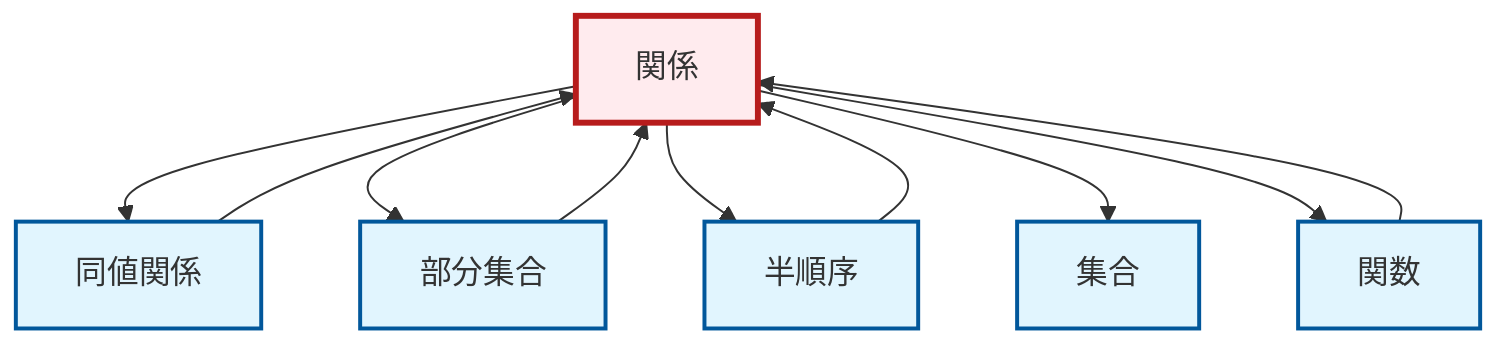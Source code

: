 graph TD
    classDef definition fill:#e1f5fe,stroke:#01579b,stroke-width:2px
    classDef theorem fill:#f3e5f5,stroke:#4a148c,stroke-width:2px
    classDef axiom fill:#fff3e0,stroke:#e65100,stroke-width:2px
    classDef example fill:#e8f5e9,stroke:#1b5e20,stroke-width:2px
    classDef current fill:#ffebee,stroke:#b71c1c,stroke-width:3px
    def-relation["関係"]:::definition
    def-subset["部分集合"]:::definition
    def-partial-order["半順序"]:::definition
    def-function["関数"]:::definition
    def-equivalence-relation["同値関係"]:::definition
    def-set["集合"]:::definition
    def-relation --> def-equivalence-relation
    def-relation --> def-subset
    def-subset --> def-relation
    def-function --> def-relation
    def-relation --> def-partial-order
    def-relation --> def-set
    def-equivalence-relation --> def-relation
    def-partial-order --> def-relation
    def-relation --> def-function
    class def-relation current